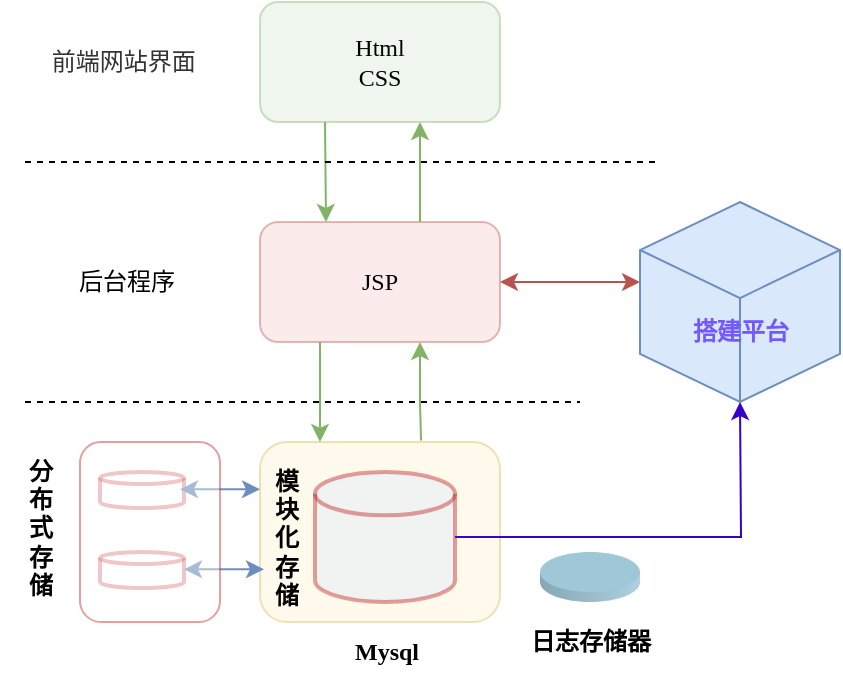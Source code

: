 <mxfile version="20.5.1" type="github">
  <diagram id="ZT1G2jXyGu9DbgjgbON4" name="第 1 页">
    <mxGraphModel dx="971" dy="477" grid="1" gridSize="10" guides="1" tooltips="1" connect="1" arrows="1" fold="1" page="1" pageScale="1" pageWidth="827" pageHeight="1169" math="0" shadow="0">
      <root>
        <mxCell id="0" />
        <mxCell id="1" parent="0" />
        <mxCell id="s6uH3Yv9zvbrsQpUSpC0-69" value="" style="rounded=1;whiteSpace=wrap;html=1;fontFamily=Verdana;fontSize=12;opacity=40;fillColor=#fff2cc;strokeColor=#d6b656;" vertex="1" parent="1">
          <mxGeometry x="280" y="280" width="120" height="90" as="geometry" />
        </mxCell>
        <mxCell id="s6uH3Yv9zvbrsQpUSpC0-22" value="" style="whiteSpace=wrap;html=1;shape=mxgraph.basic.isocube;isoAngle=15;fontFamily=Verdana;fontSize=12;fillColor=#dae8fc;strokeColor=#6c8ebf;" vertex="1" parent="1">
          <mxGeometry x="470" y="160" width="100" height="100" as="geometry" />
        </mxCell>
        <mxCell id="s6uH3Yv9zvbrsQpUSpC0-24" value="&lt;b&gt;&lt;font color=&quot;#7357ff&quot;&gt;搭建平台&lt;/font&gt;&lt;/b&gt;" style="text;html=1;align=center;verticalAlign=middle;resizable=0;points=[];autosize=1;strokeColor=none;fillColor=none;fontSize=12;fontFamily=Verdana;" vertex="1" parent="1">
          <mxGeometry x="485" y="210" width="70" height="30" as="geometry" />
        </mxCell>
        <mxCell id="s6uH3Yv9zvbrsQpUSpC0-70" value="&lt;b&gt;模&lt;br&gt;块&lt;br&gt;化&lt;br&gt;存&lt;br&gt;储&lt;/b&gt;" style="text;html=1;align=center;verticalAlign=middle;resizable=0;points=[];autosize=1;strokeColor=none;fillColor=none;fontSize=12;fontFamily=Verdana;" vertex="1" parent="1">
          <mxGeometry x="272.5" y="282.5" width="40" height="90" as="geometry" />
        </mxCell>
        <mxCell id="s6uH3Yv9zvbrsQpUSpC0-71" value="&lt;span style=&quot;color: rgb(51, 51, 51); font-family: Helvetica;&quot;&gt;前端网站界面&amp;nbsp;&lt;/span&gt;" style="text;html=1;align=center;verticalAlign=middle;resizable=0;points=[];autosize=1;strokeColor=none;fillColor=none;fontSize=12;fontFamily=Verdana;" vertex="1" parent="1">
          <mxGeometry x="162.5" y="75" width="100" height="30" as="geometry" />
        </mxCell>
        <mxCell id="s6uH3Yv9zvbrsQpUSpC0-82" value="Html&lt;br&gt;CSS" style="rounded=1;whiteSpace=wrap;html=1;fontFamily=Verdana;fontSize=12;opacity=40;fillColor=#d5e8d4;strokeColor=#82b366;" vertex="1" parent="1">
          <mxGeometry x="280" y="60" width="120" height="60" as="geometry" />
        </mxCell>
        <mxCell id="s6uH3Yv9zvbrsQpUSpC0-84" value="JSP" style="rounded=1;whiteSpace=wrap;html=1;fontFamily=Verdana;fontSize=12;opacity=40;fillColor=#f8cecc;strokeColor=#b85450;" vertex="1" parent="1">
          <mxGeometry x="280" y="170" width="120" height="60" as="geometry" />
        </mxCell>
        <mxCell id="s6uH3Yv9zvbrsQpUSpC0-86" value="后台程序" style="text;html=1;align=center;verticalAlign=middle;resizable=0;points=[];autosize=1;strokeColor=none;fillColor=none;fontSize=12;fontFamily=Verdana;" vertex="1" parent="1">
          <mxGeometry x="177.5" y="185" width="70" height="30" as="geometry" />
        </mxCell>
        <mxCell id="s6uH3Yv9zvbrsQpUSpC0-88" value="&lt;b&gt;Mysql&lt;/b&gt;" style="text;html=1;align=center;verticalAlign=middle;resizable=0;points=[];autosize=1;strokeColor=none;fillColor=none;fontSize=12;fontFamily=Verdana;" vertex="1" parent="1">
          <mxGeometry x="312.5" y="370" width="60" height="30" as="geometry" />
        </mxCell>
        <mxCell id="s6uH3Yv9zvbrsQpUSpC0-89" value="" style="endArrow=classic;html=1;rounded=0;fontFamily=Verdana;fontSize=12;fillColor=#d5e8d4;strokeColor=#82b366;" edge="1" parent="1">
          <mxGeometry width="50" height="50" relative="1" as="geometry">
            <mxPoint x="312.5" y="120" as="sourcePoint" />
            <mxPoint x="313" y="170" as="targetPoint" />
          </mxGeometry>
        </mxCell>
        <mxCell id="s6uH3Yv9zvbrsQpUSpC0-90" value="" style="endArrow=classic;html=1;rounded=0;fontFamily=Verdana;fontSize=12;entryX=0.25;entryY=0;entryDx=0;entryDy=0;fillColor=#d5e8d4;strokeColor=#82b366;" edge="1" parent="1" target="s6uH3Yv9zvbrsQpUSpC0-69">
          <mxGeometry width="50" height="50" relative="1" as="geometry">
            <mxPoint x="310" y="230" as="sourcePoint" />
            <mxPoint x="292.5" y="380" as="targetPoint" />
          </mxGeometry>
        </mxCell>
        <mxCell id="s6uH3Yv9zvbrsQpUSpC0-91" value="" style="endArrow=classic;html=1;rounded=0;fontFamily=Verdana;fontSize=12;exitX=0.671;exitY=-0.008;exitDx=0;exitDy=0;exitPerimeter=0;fillColor=#d5e8d4;strokeColor=#82b366;" edge="1" parent="1" source="s6uH3Yv9zvbrsQpUSpC0-69">
          <mxGeometry width="50" height="50" relative="1" as="geometry">
            <mxPoint x="360" y="270" as="sourcePoint" />
            <mxPoint x="360" y="230" as="targetPoint" />
            <Array as="points">
              <mxPoint x="360" y="260" />
            </Array>
          </mxGeometry>
        </mxCell>
        <mxCell id="s6uH3Yv9zvbrsQpUSpC0-93" value="" style="endArrow=classic;startArrow=classic;html=1;rounded=0;fontFamily=Verdana;fontSize=12;fillColor=#f8cecc;strokeColor=#b85450;" edge="1" parent="1">
          <mxGeometry width="50" height="50" relative="1" as="geometry">
            <mxPoint x="400" y="200" as="sourcePoint" />
            <mxPoint x="470" y="200" as="targetPoint" />
          </mxGeometry>
        </mxCell>
        <mxCell id="s6uH3Yv9zvbrsQpUSpC0-94" value="" style="endArrow=classic;html=1;rounded=0;fontFamily=Verdana;fontSize=12;fillColor=#d5e8d4;strokeColor=#82b366;" edge="1" parent="1">
          <mxGeometry width="50" height="50" relative="1" as="geometry">
            <mxPoint x="360" y="170" as="sourcePoint" />
            <mxPoint x="360" y="120" as="targetPoint" />
            <Array as="points">
              <mxPoint x="360" y="150" />
            </Array>
          </mxGeometry>
        </mxCell>
        <mxCell id="s6uH3Yv9zvbrsQpUSpC0-100" value="" style="edgeStyle=orthogonalEdgeStyle;rounded=0;orthogonalLoop=1;jettySize=auto;html=1;fontFamily=Verdana;fontSize=12;fillColor=#6a00ff;strokeColor=#3700CC;" edge="1" parent="1" source="s6uH3Yv9zvbrsQpUSpC0-97">
          <mxGeometry relative="1" as="geometry">
            <mxPoint x="520" y="260" as="targetPoint" />
          </mxGeometry>
        </mxCell>
        <mxCell id="s6uH3Yv9zvbrsQpUSpC0-97" value="" style="strokeWidth=2;html=1;shape=mxgraph.flowchart.database;whiteSpace=wrap;fontFamily=Verdana;fontSize=12;opacity=40;fillColor=#dae8fc;strokeColor=#BF0F0F;" vertex="1" parent="1">
          <mxGeometry x="307.5" y="295" width="70" height="65" as="geometry" />
        </mxCell>
        <mxCell id="s6uH3Yv9zvbrsQpUSpC0-140" value="" style="verticalLabelPosition=bottom;verticalAlign=top;html=1;shape=mxgraph.infographic.cylinder;fillColor=#10739E;strokeColor=none;fontFamily=Verdana;fontSize=12;opacity=40;" vertex="1" parent="1">
          <mxGeometry x="420" y="335" width="50" height="25" as="geometry" />
        </mxCell>
        <mxCell id="s6uH3Yv9zvbrsQpUSpC0-141" value="&lt;b&gt;日志存储器&lt;/b&gt;" style="text;html=1;align=center;verticalAlign=middle;resizable=0;points=[];autosize=1;strokeColor=none;fillColor=none;fontSize=12;fontFamily=Verdana;" vertex="1" parent="1">
          <mxGeometry x="405" y="365" width="80" height="30" as="geometry" />
        </mxCell>
        <mxCell id="s6uH3Yv9zvbrsQpUSpC0-142" value="" style="endArrow=none;dashed=1;html=1;rounded=0;fontFamily=Verdana;fontSize=12;" edge="1" parent="1">
          <mxGeometry width="50" height="50" relative="1" as="geometry">
            <mxPoint x="162.5" y="140" as="sourcePoint" />
            <mxPoint x="480" y="140" as="targetPoint" />
          </mxGeometry>
        </mxCell>
        <mxCell id="s6uH3Yv9zvbrsQpUSpC0-144" value="" style="endArrow=none;dashed=1;html=1;rounded=0;fontFamily=Verdana;fontSize=12;" edge="1" parent="1">
          <mxGeometry width="50" height="50" relative="1" as="geometry">
            <mxPoint x="162.5" y="260" as="sourcePoint" />
            <mxPoint x="440" y="260" as="targetPoint" />
          </mxGeometry>
        </mxCell>
        <mxCell id="s6uH3Yv9zvbrsQpUSpC0-149" value="" style="strokeWidth=2;html=1;shape=mxgraph.flowchart.database;whiteSpace=wrap;strokeColor=#BF0F0F;fontFamily=Verdana;fontSize=12;opacity=40;" vertex="1" parent="1">
          <mxGeometry x="200" y="295" width="42" height="18" as="geometry" />
        </mxCell>
        <mxCell id="s6uH3Yv9zvbrsQpUSpC0-150" value="" style="strokeWidth=2;html=1;shape=mxgraph.flowchart.database;whiteSpace=wrap;strokeColor=#BF0F0F;fontFamily=Verdana;fontSize=12;opacity=40;" vertex="1" parent="1">
          <mxGeometry x="200" y="335" width="42" height="18" as="geometry" />
        </mxCell>
        <mxCell id="s6uH3Yv9zvbrsQpUSpC0-151" value="" style="endArrow=classic;startArrow=classic;html=1;rounded=0;fontFamily=Verdana;fontSize=12;fillColor=#dae8fc;strokeColor=#6c8ebf;" edge="1" parent="1">
          <mxGeometry width="50" height="50" relative="1" as="geometry">
            <mxPoint x="240" y="303.66" as="sourcePoint" />
            <mxPoint x="280" y="303.66" as="targetPoint" />
            <Array as="points">
              <mxPoint x="260" y="303.66" />
            </Array>
          </mxGeometry>
        </mxCell>
        <mxCell id="s6uH3Yv9zvbrsQpUSpC0-152" value="" style="endArrow=classic;startArrow=classic;html=1;rounded=0;fontFamily=Verdana;fontSize=12;fillColor=#dae8fc;strokeColor=#6c8ebf;" edge="1" parent="1">
          <mxGeometry width="50" height="50" relative="1" as="geometry">
            <mxPoint x="242" y="343.66" as="sourcePoint" />
            <mxPoint x="282" y="343.66" as="targetPoint" />
            <Array as="points">
              <mxPoint x="262" y="343.66" />
            </Array>
          </mxGeometry>
        </mxCell>
        <mxCell id="s6uH3Yv9zvbrsQpUSpC0-153" value="" style="rounded=1;whiteSpace=wrap;html=1;strokeColor=#BF0F0F;fontFamily=Verdana;fontSize=12;fontColor=#7357FF;opacity=40;" vertex="1" parent="1">
          <mxGeometry x="190" y="280" width="70" height="90" as="geometry" />
        </mxCell>
        <mxCell id="s6uH3Yv9zvbrsQpUSpC0-154" value="&lt;b&gt;&lt;font color=&quot;#000000&quot;&gt;分&lt;br&gt;布&lt;br&gt;式&lt;br&gt;存&lt;br&gt;储&lt;/font&gt;&lt;/b&gt;" style="text;html=1;align=center;verticalAlign=middle;resizable=0;points=[];autosize=1;strokeColor=none;fillColor=none;fontSize=12;fontFamily=Verdana;fontColor=#7357FF;" vertex="1" parent="1">
          <mxGeometry x="150" y="278" width="40" height="90" as="geometry" />
        </mxCell>
      </root>
    </mxGraphModel>
  </diagram>
</mxfile>
